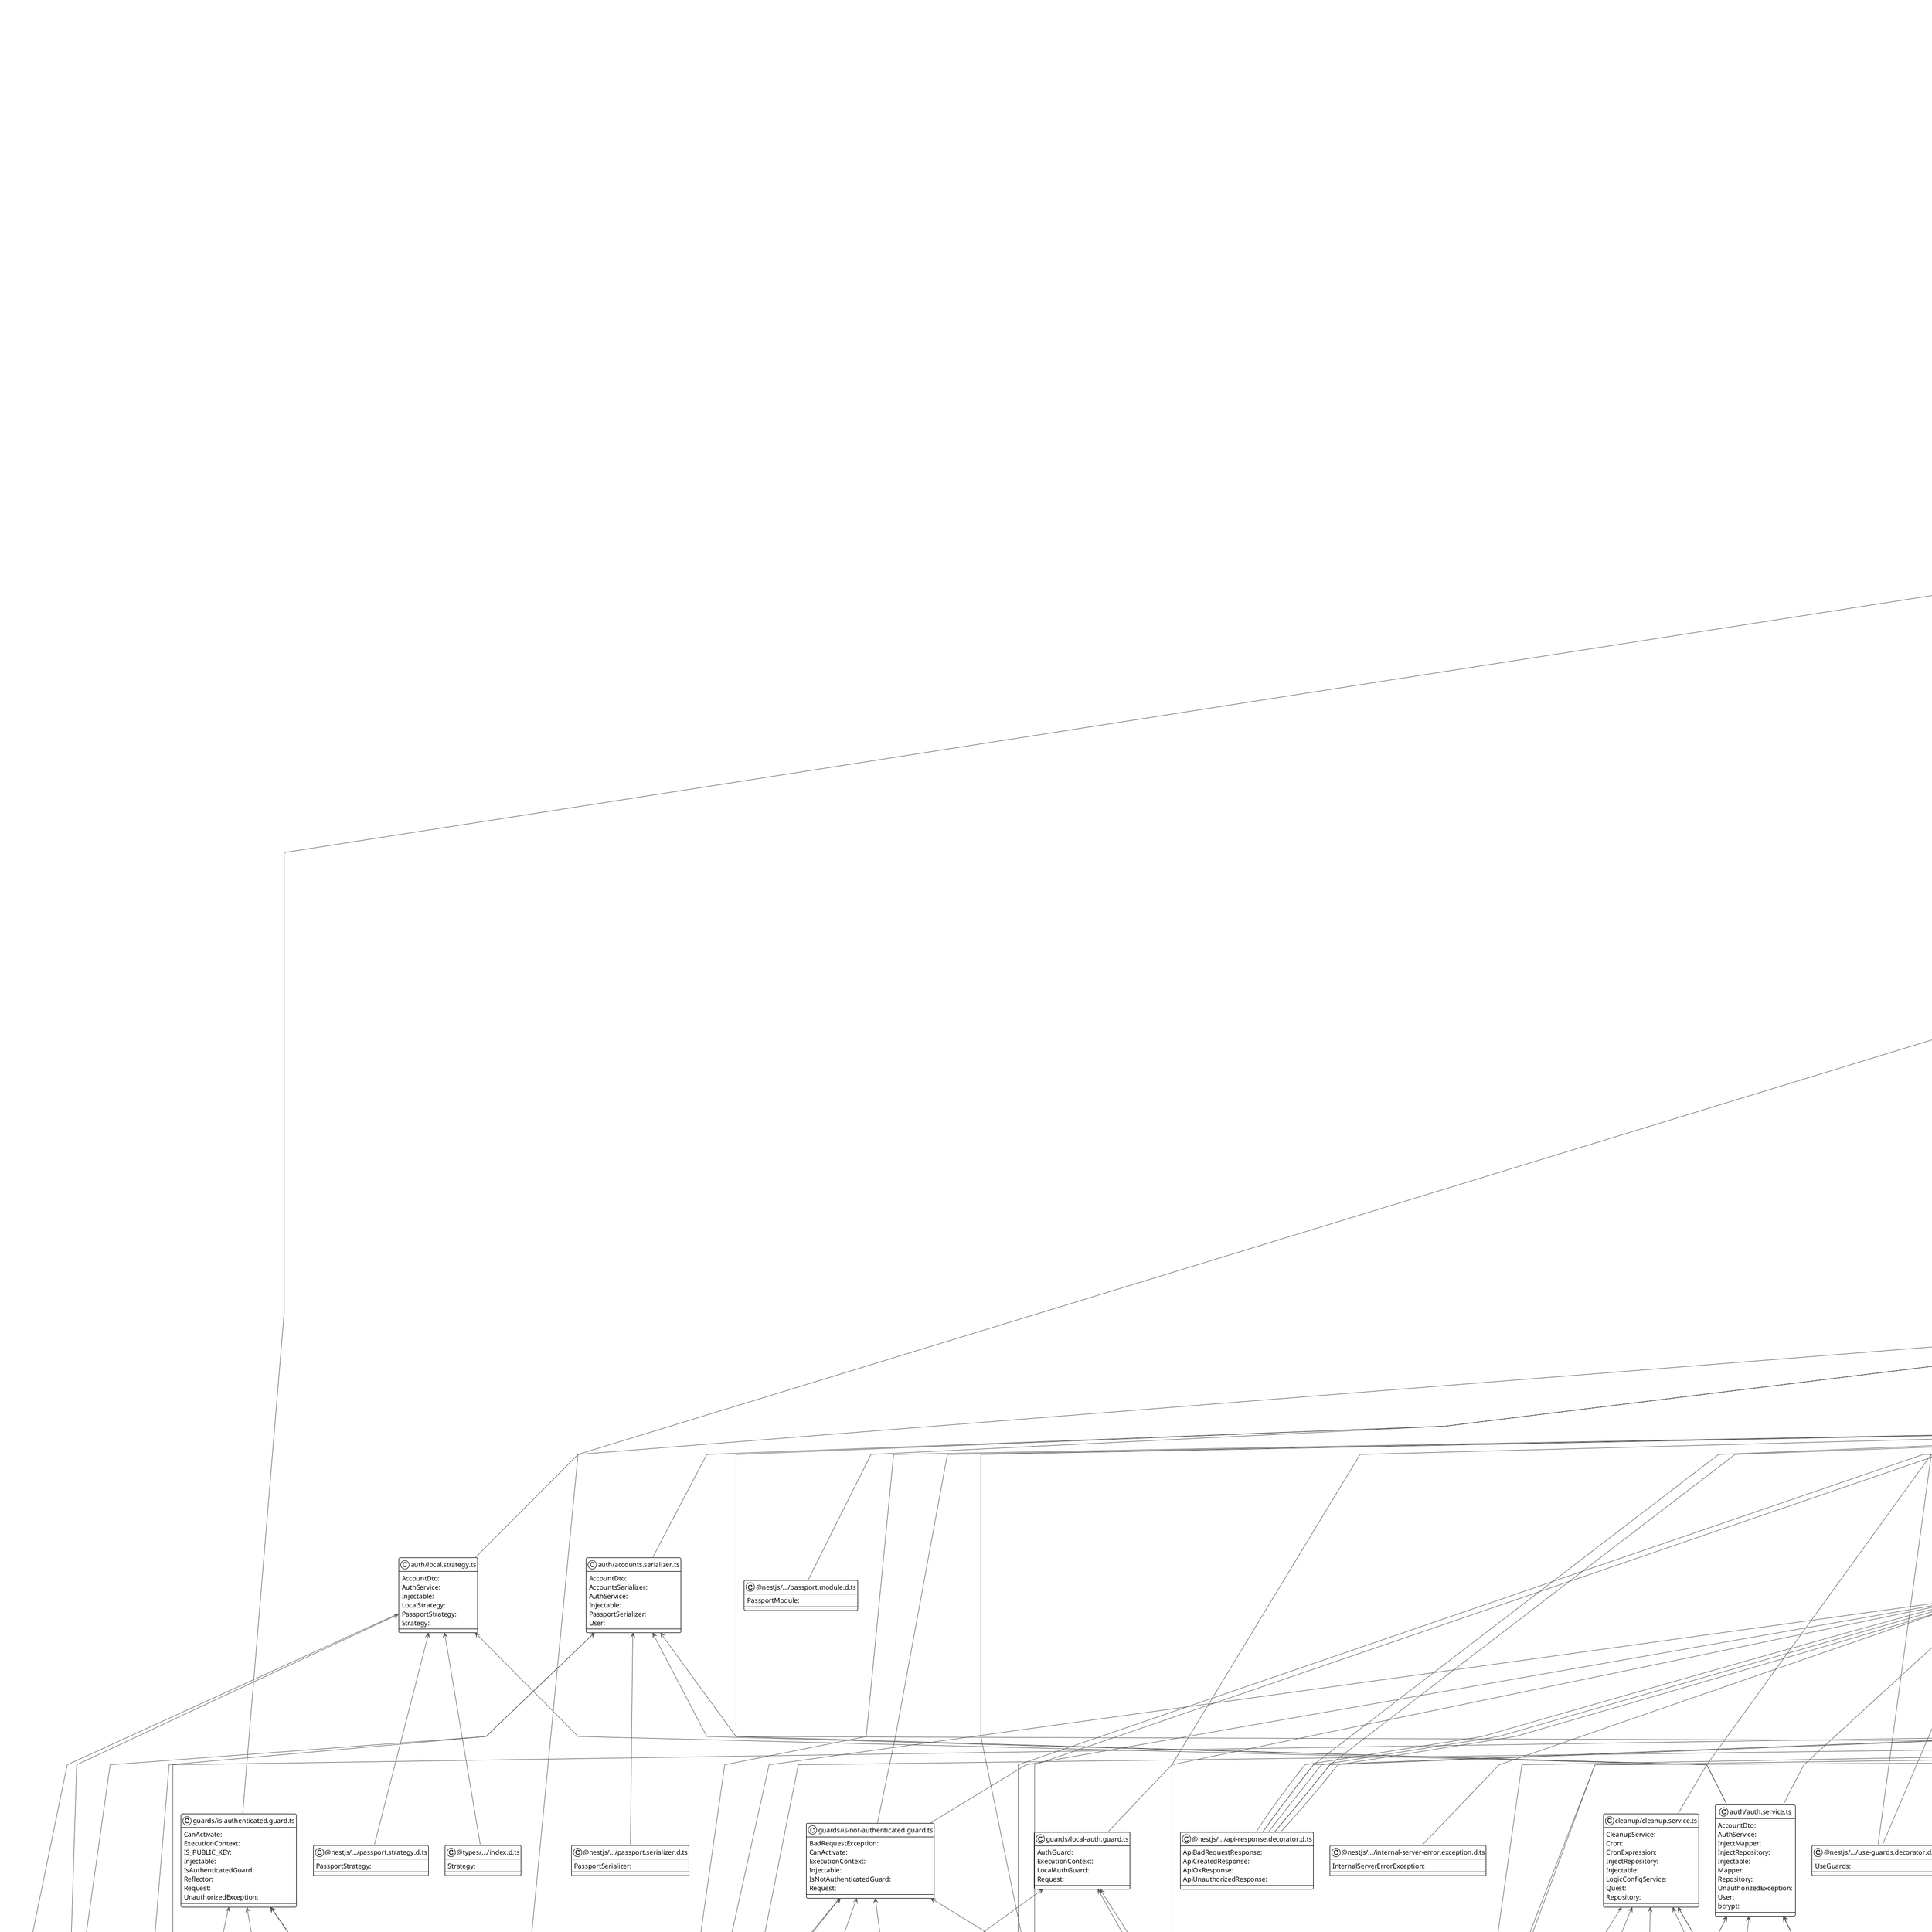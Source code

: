 @startuml

!theme plain
top to bottom direction
skinparam linetype polyline

class node180 as "@automapper/.../automapper-nestjs.module.d.ts" {
   AutomapperModule: 
}
class node143 as "@automapper/.../automapper-profile.d.ts" {
   AutomapperProfile: 
}
class node170 as "@automapper/.../classes.d.ts" {
   classes: 
}
class node177 as "@automapper/.../for-member.d.ts" {
   forMember: 
}
class node147 as "@automapper/.../index.d.ts" {
   createMap: 
}
class node188 as "@automapper/.../index.d.ts" {
   AutoMap: 
}
class node183 as "@automapper/.../inject-mapper.d.ts" {
   InjectMapper: 
}
class node130 as "@automapper/.../map-from.d.ts" {
   mapFrom: 
}
class node14 as "@automapper/.../map-with.d.ts" {
   mapWith: 
}
class node6 as "@automapper/.../type-converters.d.ts" {
   typeConverter: 
}
class node154 as "@automapper/.../types.d.ts" {
   Mapper: 
}
class node82 as "@nestjs/.../api-cookie.decorator.d.ts" {
   ApiCookieAuth: 
}
class node208 as "@nestjs/.../api-hide-property.decorator.d.ts" {
   ApiHideProperty: 
}
class node138 as "@nestjs/.../api-response.decorator.d.ts" {
   ApiBadRequestResponse: 
   ApiCreatedResponse: 
   ApiOkResponse: 
   ApiUnauthorizedResponse: 
}
class node200 as "@nestjs/.../api-use-tags.decorator.d.ts" {
   ApiTags: 
}
class node195 as "@nestjs/.../arguments-host.interface.d.ts" {
   ArgumentsHost: 
}
class node27 as "@nestjs/.../auth.guard.d.ts" {
   AuthGuard: 
}
class node83 as "@nestjs/.../bad-request.exception.d.ts" {
   BadRequestException: 
}
class node169 as "@nestjs/.../base-exception-filter.d.ts" {
   BaseExceptionFilter: 
}
class node29 as "@nestjs/.../can-activate.interface.d.ts" {
   CanActivate: 
}
class node56 as "@nestjs/.../catch.decorator.d.ts" {
   Catch: 
}
class node176 as "@nestjs/.../config.module.d.ts" {
   ConfigModule: 
}
class node124 as "@nestjs/.../config.service.d.ts" {
   ConfigService: 
}
class node116 as "@nestjs/.../constants.d.ts" {
   APP_FILTER: 
   APP_GUARD: 
}
class node106 as "@nestjs/.../cron-expression.enum.d.ts" {
   CronExpression: 
}
class node67 as "@nestjs/.../cron.decorator.d.ts" {
   Cron: 
}
class node9 as "@nestjs/.../document-builder.d.ts" {
   DocumentBuilder: 
}
class node129 as "@nestjs/.../execution-context.interface.d.ts" {
   ExecutionContext: 
}
class node125 as "@nestjs/.../forbidden.exception.d.ts" {
   ForbiddenException: 
}
class node17 as "@nestjs/.../global.decorator.d.ts" {
   Global: 
}
class node41 as "@nestjs/.../index.d.ts" {
   Body: 
   Controller: 
   Param: 
}
class node210 as "@nestjs/.../injectable.decorator.d.ts" {
   Injectable: 
}
class node58 as "@nestjs/.../internal-server-error.exception.d.ts" {
   InternalServerErrorException: 
}
class node142 as "@nestjs/.../logger.service.d.ts" {
   Logger: 
}
class node20 as "@nestjs/.../middleware-consumer.interface.d.ts" {
   MiddlewareConsumer: 
}
class node79 as "@nestjs/.../module.decorator.d.ts" {
   Module: 
}
class node51 as "@nestjs/.../nest-application.interface.d.ts" {
   INestApplication: 
}
class node209 as "@nestjs/.../nest-factory.d.ts" {
   NestFactory: 
}
class node111 as "@nestjs/.../nest-middleware.interface.d.ts" {
   NestMiddleware: 
}
class node146 as "@nestjs/.../nest-module.interface.d.ts" {
   NestModule: 
}
class node155 as "@nestjs/.../not-found.exception.d.ts" {
   NotFoundException: 
}
class node123 as "@nestjs/.../passport.module.d.ts" {
   PassportModule: 
}
class node15 as "@nestjs/.../passport.serializer.d.ts" {
   PassportSerializer: 
}
class node105 as "@nestjs/.../passport.strategy.d.ts" {
   PassportStrategy: 
}
class node102 as "@nestjs/.../reflector.service.d.ts" {
   Reflector: 
}
class node76 as "@nestjs/.../request-mapping.decorator.d.ts" {
   Delete: 
   Get: 
   Patch: 
   Post: 
}
class node156 as "@nestjs/.../route-params.decorator.d.ts" {
   Req: 
   Res: 
}
class node69 as "@nestjs/.../schedule.module.d.ts" {
   ScheduleModule: 
}
class node78 as "@nestjs/.../serve-static.module.d.ts" {
   ServeStaticModule: 
}
class node35 as "@nestjs/.../set-metadata.decorator.d.ts" {
   SetMetadata: 
}
class node42 as "@nestjs/.../swagger-module.d.ts" {
   SwaggerModule: 
}
class node119 as "@nestjs/.../type.interface.d.ts" {
   Type: 
}
class node133 as "@nestjs/.../typeorm.decorators.d.ts" {
   InjectRepository: 
}
class node98 as "@nestjs/.../typeorm.module.d.ts" {
   TypeOrmModule: 
}
class node57 as "@nestjs/.../unauthorized.exception.d.ts" {
   UnauthorizedException: 
}
class node61 as "@nestjs/.../use-guards.decorator.d.ts" {
   UseGuards: 
}
class node43 as "@nestjs/.../validation.pipe.d.ts" {
   ValidationPipe: 
}
class node33 as "@types/.../index.d.ts" {
   Strategy: 
}
class node45 as "@types/.../index.d.ts" {
   NextFunction: 
   Request: 
   Response: 
}
class node46 as "@types/.../index.d.ts"
class node137 as "@types/.../index.d.ts"
class node161 as "@types/.../index.d.ts"
class node167 as "@types/.../index.d.ts" {
   load: 
}
class node148 as "auth/accounts.serializer.ts" {
   AccountDto: 
   AccountsSerializer: 
   AuthService: 
   Injectable: 
   PassportSerializer: 
   User: 
}
class node7 as "auth/auth.controller.ts" {
   ApiCookieAuth: 
   ApiCreatedResponse: 
   ApiOkResponse: 
   ApiTags: 
   ApiUnauthorizedResponse: 
   AuthController: 
   AuthService: 
   Body: 
   Controller: 
   Delete: 
   InternalServerErrorException: 
   IsNotAuthenticatedGuard: 
   LocalAuthGuard: 
   LoginDto: 
   NoGlobalAuth: 
   Post: 
   Req: 
   Request: 
   SessionsService: 
   UseGuards: 
}
class node152 as "auth/auth.mapper.ts" {
   AccountDto: 
   AuthMapper: 
   AutomapperProfile: 
   InjectMapper: 
   Injectable: 
   Mapper: 
   User: 
   createMap: 
}
class node136 as "auth/auth.module.ts" {
   AccountsSerializer: 
   AuthController: 
   AuthMapper: 
   AuthModule: 
   AuthService: 
   LocalStrategy: 
   Module: 
   PassportModule: 
   Session: 
   SessionsService: 
   TypeOrmModule: 
   User: 
}
class node184 as "auth/auth.service.ts" {
   AccountDto: 
   AuthService: 
   InjectMapper: 
   InjectRepository: 
   Injectable: 
   Mapper: 
   Repository: 
   UnauthorizedException: 
   User: 
   bcrypt: 
}
class node178 as "auth/local.strategy.ts" {
   AccountDto: 
   AuthService: 
   Injectable: 
   LocalStrategy: 
   PassportStrategy: 
   Strategy: 
}
class node149 as "auth/sessions.service.ts" {
   InjectRepository: 
   Injectable: 
   JsonContains: 
   Repository: 
   Session: 
   SessionsService: 
}
class node199 as "categories/categories.controller.ts" {
   ApiTags: 
   Body: 
   CategoriesController: 
   CategoriesService: 
   Controller: 
   CreateCategoryDto: 
   Delete: 
   Get: 
   Paginate: 
   PaginateQuery: 
   Param: 
   Patch: 
   Post: 
   ReadCategoryDto: 
   ReadManyCategoriesDto: 
   Req: 
   Request: 
   UpdateCategoryDto: 
}
class node181 as "categories/categories.mapper.ts" {
   AutomapperProfile: 
   CategoriesMapper: 
   Category: 
   CreateCategoryDto: 
   InjectMapper: 
   Injectable: 
   Mapper: 
   ReadCategoryDto: 
   ReadManyCategoriesDto: 
   UpdateCategoryDto: 
   createMap: 
   createPaginatedToReadManyMap: 
}
class node135 as "categories/categories.module.ts" {
   CategoriesController: 
   CategoriesMapper: 
   CategoriesModule: 
   CategoriesService: 
   Category: 
   Module: 
   Quest: 
   QuestsMapper: 
   TypeOrmModule: 
   User: 
   UsersMapper: 
}
class node101 as "categories/categories.service.ts" {
   CategoriesService: 
   Category: 
   CreateCategoryDto: 
   ForbiddenException: 
   InjectMapper: 
   InjectRepository: 
   Injectable: 
   Mapper: 
   ReadCategoryDto: 
   ReadManyCategoriesDto: 
   Repository: 
   ResourceService: 
   UpdateCategoryDto: 
}
class node37 as "cats/cats.controller.ts" {
   ApiCookieAuth: 
   ApiTags: 
   CatsController: 
   CatsService: 
   Controller: 
   Get: 
   HttpConfigService: 
   NoGlobalAuth: 
   NotFoundException: 
   Paginate: 
   PaginateQuery: 
   Param: 
   ReadCatDto: 
   ReadManyCatsDto: 
   Res: 
   Response: 
   existsSync: 
   resolve: 
}
class node179 as "cats/cats.mapper.ts" {
   AutomapperProfile: 
   Cat: 
   CatOwnership: 
   CatsMapper: 
   InjectMapper: 
   Injectable: 
   LogicConfigService: 
   Mapper: 
   ReadCatDto: 
   ReadCatOwnershipDto: 
   ReadManyCatsDto: 
   createMap: 
   createPaginatedToReadManyMap: 
   forMember: 
   mapFrom: 
}
class node44 as "cats/cats.module.ts" {
   Cat: 
   CatsController: 
   CatsMapper: 
   CatsModule: 
   CatsService: 
   Module: 
   TypeOrmModule: 
}
class node190 as "cats/cats.service.ts" {
   Cat: 
   CatsService: 
   InjectMapper: 
   InjectRepository: 
   Injectable: 
   Mapper: 
   NotFoundException: 
   PaginateConfig: 
   PaginateQuery: 
   Paginated: 
   ReadCatDto: 
   ReadManyCatsDto: 
   Repository: 
   paginate: 
}
class node28 as "class-transformer/.../type.decorator.d.ts" {
   Type: 
}
class node212 as "class-validator/.../IsArray.d.ts" {
   IsArray: 
}
class node202 as "class-validator/.../IsDateString.d.ts" {
   IsDateString: 
}
class node113 as "class-validator/.../IsEmail.d.ts" {
   IsEmail: 
}
class node77 as "class-validator/.../IsEnum.d.ts" {
   IsEnum: 
}
class node114 as "class-validator/.../IsInt.d.ts" {
   IsInt: 
}
class node196 as "class-validator/.../IsNotEmpty.d.ts" {
   IsNotEmpty: 
}
class node166 as "class-validator/.../IsOptional.d.ts" {
   IsOptional: 
}
class node39 as "class-validator/.../IsPositive.d.ts" {
   IsPositive: 
}
class node16 as "class-validator/.../IsUUID.d.ts" {
   IsUUID: 
}
class node92 as "class-validator/.../Min.d.ts" {
   Min: 
}
class node13 as "class-validator/.../MinLength.d.ts" {
   MinLength: 
}
class node94 as "class-validator/.../ValidateNested.d.ts" {
   ValidateNested: 
}
class node140 as "class-validator/.../ValidationError.d.ts" {
   ValidationError: 
}
class node182 as "class-validator/.../index.d.ts" {
   validateOrReject: 
}
class node189 as "cleanup/cleanup.module.ts" {
   CleanupModule: 
   CleanupService: 
   Module: 
   Quest: 
   TypeOrmModule: 
}
class node185 as "cleanup/cleanup.service.ts" {
   CleanupService: 
   Cron: 
   CronExpression: 
   InjectRepository: 
   Injectable: 
   LogicConfigService: 
   Quest: 
   Repository: 
}
class node90 as "connect-typeorm/.../ISession.d.ts" {
   ISession: 
}
class node112 as "connect-typeorm/.../TypeormStore.d.ts" {
   TypeormStore: 
}
class node134 as "decorators/no-global-auth.decorator.ts" {
   IS_PUBLIC_KEY: 
   NoGlobalAuth: 
   SetMetadata: 
}
class node74 as "dtos/account.dto.ts" {
   AccountDto: 
   AutoMap: 
}
class node70 as "dtos/create-category.dto.ts" {
   ApiHideProperty: 
   AutoMap: 
   CreateCategoryDto: 
   IsNotEmpty: 
}
class node141 as "dtos/create-quest.dto.ts" {
   AutoMap: 
   CreateQuestDto: 
   CreateStageDto: 
   IsArray: 
   IsDateString: 
   IsEnum: 
   IsInt: 
   IsNotEmpty: 
   IsOptional: 
   IsUUID: 
   Min: 
   Priority: 
   Type: 
   ValidateNested: 
}
class node118 as "dtos/create-skill.dto.ts" {
   ApiHideProperty: 
   AutoMap: 
   CreateSkillDto: 
   IsNotEmpty: 
}
class node52 as "dtos/create-stage.dto.ts" {
   AutoMap: 
   CreateStageDto: 
   CreateTaskDto: 
   IsArray: 
   IsInt: 
   IsNotEmpty: 
   IsOptional: 
   Type: 
   ValidateNested: 
}
class node191 as "dtos/create-task.dto.ts" {
   AutoMap: 
   CreateTaskDto: 
   IsInt: 
   IsNotEmpty: 
   Min: 
}
class node160 as "dtos/create-user.dto.ts" {
   AutoMap: 
   CreateUserDto: 
   IsEmail: 
   IsNotEmpty: 
   MinLength: 
}
class node150 as "dtos/login.dto.ts" {
   IsNotEmpty: 
   LoginDto: 
}
class node25 as "dtos/punishment.dto.ts" {
   PunishmentDto: 
   RunawayCatDto: 
}
class node145 as "dtos/read-cat-ownership.dto.ts" {
   AutoMap: 
   ReadCatOwnershipDto: 
}
class node72 as "dtos/read-cat.dto.ts" {
   AutoMap: 
   Rarity: 
   ReadCatDto: 
}
class node93 as "dtos/read-category.dto.ts" {
   AutoMap: 
   ReadCategoryDto: 
}
class node12 as "dtos/read-many-categories.dto.ts" {
   ReadCategoryDto: 
   ReadManyCategoriesDto: 
   ReadManyDtoBase: 
}
class node34 as "dtos/read-many-cats.dto.ts" {
   ReadCatDto: 
   ReadManyCatsDto: 
   ReadManyDtoBase: 
}
class node174 as "dtos/read-many-quests.dto.ts" {
   ReadManyDtoBase: 
   ReadManyQuestsDto: 
   ReadQuestDto: 
}
class node55 as "dtos/read-many-skills.dto.ts" {
   ReadManyDtoBase: 
   ReadManySkillsDto: 
   ReadSkillDto: 
}
class node201 as "dtos/read-many-stages.dto.ts" {
   ReadManyDtoBase: 
   ReadManyStagesDto: 
   ReadStageDto: 
}
class node10 as "dtos/read-many-tasks.dto.ts" {
   ReadManyDtoBase: 
   ReadManyTasksDto: 
   ReadTaskDto: 
}
class node22 as "dtos/read-many-users.ts" {
   ReadManyDtoBase: 
   ReadManyUsersDto: 
   ReadUserDto: 
}
class node207 as "dtos/read-quest.dto.ts" {
   AutoMap: 
   Priority: 
   ReadCategoryDto: 
   ReadQuestDto: 
   ReadSkillDto: 
   ReadStageDto: 
}
class node47 as "dtos/read-short-skill.dto.ts" {
   AutoMap: 
   ReadShortSkillDto: 
}
class node31 as "dtos/read-skill.dto.ts" {
   AutoMap: 
   ReadShortSkillDto: 
   ReadSkillDto: 
}
class node144 as "dtos/read-stage.dto.ts" {
   AutoMap: 
   ReadStageDto: 
   ReadTaskDto: 
}
class node84 as "dtos/read-task.dto.ts" {
   AutoMap: 
   ReadTaskDto: 
}
class node48 as "dtos/read-user.dto.ts" {
   AutoMap: 
   ReadCatOwnershipDto: 
   ReadUserDto: 
}
class node21 as "dtos/refuse-response.dto.ts" {
   PunishmentDto: 
   RefuseResponseDto: 
   RewardDto: 
}
class node8 as "dtos/reward.dto.ts" {
   RewardDto: 
   SkillRewardDto: 
}
class node193 as "dtos/store-pricing.dto.ts" {
   StorePricingDto: 
}
class node18 as "dtos/sync-user.dto.ts" {
   AutoMap: 
   ReadCategoryDto: 
   ReadSkillDto: 
   ReadUserDto: 
   SyncUserDto: 
}
class node204 as "dtos/update-category.dto.ts" {
   AutoMap: 
   IsNotEmpty: 
   IsOptional: 
   UpdateCategoryDto: 
}
class node153 as "dtos/update-quest.dto.ts" {
   AutoMap: 
   IsArray: 
   IsDateString: 
   IsEnum: 
   IsInt: 
   IsNotEmpty: 
   IsOptional: 
   IsUUID: 
   Min: 
   Priority: 
   Type: 
   UpdateQuestDto: 
   UpdateStageDto: 
   ValidateNested: 
}
class node173 as "dtos/update-skill.dto.ts" {
   AutoMap: 
   IsNotEmpty: 
   IsUUID: 
   UpdateSkillDto: 
}
class node100 as "dtos/update-stage.dto.ts" {
   AutoMap: 
   IsArray: 
   IsInt: 
   IsNotEmpty: 
   IsOptional: 
   Type: 
   UpdateStageDto: 
   UpdateTaskDto: 
   ValidateNested: 
}
class node168 as "dtos/update-task.dto.ts" {
   AutoMap: 
   IsInt: 
   IsNotEmpty: 
   IsOptional: 
   Min: 
   UpdateTaskDto: 
}
class node163 as "dtos/update-user.dto.ts" {
   AutoMap: 
   IsEmail: 
   IsNotEmpty: 
   IsOptional: 
   MinLength: 
   UpdateUserDto: 
}
class node4 as "entities/cat-ownership.entity.ts" {
   AutoMap: 
   Cat: 
   CatOwnership: 
   Column: 
   CreateDateColumn: 
   Entity: 
   IsInt: 
   IsPositive: 
   JoinColumn: 
   ManyToOne: 
   PrimaryColumn: 
   User: 
}
class node122 as "entities/cat.entity.ts" {
   AutoMap: 
   Cat: 
   Column: 
   Entity: 
   PrimaryColumn: 
   Rarity: 
}
class node40 as "entities/category.entity.ts" {
   AutoMap: 
   Category: 
   Column: 
   Entity: 
   JoinColumn: 
   ManyToOne: 
   OneToMany: 
   Quest: 
   Resource: 
   Unique: 
   User: 
}
class node53 as "entities/quest-skill.entity.ts" {
   AutoMap: 
   Column: 
   Entity: 
   JoinColumn: 
   ManyToOne: 
   PrimaryColumn: 
   Quest: 
   QuestSkill: 
   Skill: 
}
class node64 as "entities/quest.entity.ts" {
   AutoMap: 
   Category: 
   Column: 
   DeleteDateColumn: 
   Entity: 
   JoinColumn: 
   Lateness: 
   ManyToOne: 
   OneToMany: 
   Priority: 
   Quest: 
   QuestSkill: 
   Resource: 
   Stage: 
}
class node50 as "entities/session.entity.ts" {
   Column: 
   DeleteDateColumn: 
   Entity: 
   ISession: 
   Index: 
   PrimaryColumn: 
   Session: 
}
class node139 as "entities/skill.entity.ts" {
   AutoMap: 
   Column: 
   Entity: 
   ExperienceLevelable: 
   JoinColumn: 
   ManyToOne: 
   Resource: 
   Skill: 
   Unique: 
   User: 
}
class node197 as "entities/stage.entity.ts" {
   AutoMap: 
   Column: 
   DeleteDateColumn: 
   Entity: 
   JoinColumn: 
   ManyToOne: 
   OneToMany: 
   Quest: 
   Resource: 
   Stage: 
   Task: 
}
class node1 as "entities/task.entity.ts" {
   AutoMap: 
   Column: 
   CreateDateColumn: 
   DeleteDateColumn: 
   Entity: 
   JoinColumn: 
   ManyToOne: 
   Resource: 
   Stage: 
   Task: 
}
class node128 as "entities/user.entity.ts" {
   AutoMap: 
   CatOwnership: 
   Category: 
   Column: 
   CreateDateColumn: 
   Entity: 
   ExperienceLevelable: 
   OneToMany: 
   Resource: 
   Skill: 
   User: 
}
class node91 as "filters/all-exceptions.filter.ts" {
   AllExceptionsFilter: 
   ArgumentsHost: 
   BadRequestException: 
   BaseExceptionFilter: 
   Catch: 
   QueryFailedError: 
}
class fs {
   existsSync: 
   readFileSync: 
   readdirSync: 
   statSync: 
}
class node60 as "guards/is-authenticated.guard.ts" {
   CanActivate: 
   ExecutionContext: 
   IS_PUBLIC_KEY: 
   Injectable: 
   IsAuthenticatedGuard: 
   Reflector: 
   Request: 
   UnauthorizedException: 
}
class node132 as "guards/is-not-authenticated.guard.ts" {
   BadRequestException: 
   CanActivate: 
   ExecutionContext: 
   Injectable: 
   IsNotAuthenticatedGuard: 
   Request: 
}
class node49 as "guards/local-auth.guard.ts" {
   AuthGuard: 
   ExecutionContext: 
   LocalAuthGuard: 
   Request: 
}
class node38 as "helpers/database.ts" {
   DataSourceOptions: 
   DatabaseSettings: 
   dataSourceOptions: 
}
class node104 as "helpers/formulas.ts" {
   ExpFormula: 
   boundedProgression: 
   exponentialProgression: 
   getLevelCap: 
   roundForIncrement: 
}
class node62 as "helpers/mapping.ts" {
   Mapper: 
   Paginated: 
   ReadManyDtoBase: 
   ReadManyMeta: 
   Type: 
   createMap: 
   createPaginatedToReadManyMap: 
   forMember: 
   mapFrom: 
   mapWith: 
}
class node54 as "helpers/punishment.ts" {
   CatOwnership: 
   LogicConfigService: 
   Rarity: 
   RunawayCatDto: 
   User: 
   randomFromArray: 
   subtractTrust: 
   subtractTrustToday: 
}
class node165 as "helpers/random.ts" {
   WeightedOption: 
   randomFromArray: 
   weightedRandom: 
}
class node171 as "helpers/rewards.ts" {
   CatOwnership: 
   ExpFormula: 
   ExperienceLevelable: 
   LogicConfigService: 
   Quest: 
   Task: 
   addExperienceProper: 
   getCompletedMinutes: 
   getExpBoost: 
   getLevelCap: 
   roundForIncrement: 
   taskFeedReward: 
}
class node203 as "helpers/validation.ts" {
   ValidationError: 
   buildErrorsString: 
}
class node126 as "helpers/yaml.ts" {
   load: 
   loadObject: 
   readFileSync: 
}
class node73 as "middleware/request-logger.middleware.ts" {
   Injectable: 
   Logger: 
   NestMiddleware: 
   NextFunction: 
   Request: 
   RequestLoggerMiddleware: 
   Response: 
}
class node36 as "nestjs-paginate/.../decorator.d.ts" {
   Paginate: 
   PaginateQuery: 
}
class node66 as "nestjs-paginate/.../filter.d.ts" {
   FilterOperator: 
}
class node159 as "nestjs-paginate/.../paginate.d.ts" {
   PaginateConfig: 
   Paginated: 
   paginate: 
}
class path {
   resolve: 
}
class node198 as "processed-config/auth-config.service.ts" {
   AuthConfigService: 
   ConfigService: 
   Injectable: 
}
class node110 as "processed-config/core-config.service.ts" {
   ConfigService: 
   CoreConfigService: 
   Injectable: 
}
class node117 as "processed-config/database-config.service.ts" {
   ConfigService: 
   DataSourceOptions: 
   DatabaseConfigService: 
   DatabaseSettings: 
   Injectable: 
   dataSourceOptions: 
}
class node157 as "processed-config/http-config.service.ts" {
   ConfigService: 
   HttpConfigService: 
   Injectable: 
}
class node80 as "processed-config/logic-config.service.ts" {
   BoostFormula: 
   BoostFormulaSettings: 
   CaseSettings: 
   ConfigService: 
   ExpFormula: 
   ExpFormulaSettings: 
   Injectable: 
   Lateness: 
   LogicConfigService: 
   PriceFormula: 
   PriceFormulaSettings: 
   Priority: 
   Rarity: 
   boundedProgression: 
   exponentialProgression: 
   weightedRandom: 
}
class node115 as "processed-config/openapi-config.service.ts" {
   ConfigService: 
   DocumentBuilder: 
   Injectable: 
   OpenApiConfigService: 
}
class node127 as "processed-config/processed-config.module.ts" {
   AuthConfigService: 
   ConfigModule: 
   CoreConfigService: 
   DatabaseConfigService: 
   Global: 
   HttpConfigService: 
   LogicConfigService: 
   Module: 
   OpenApiConfigService: 
   ProcessedConfigModule: 
   commonSource: 
   environmentSource: 
}
class node107 as "processed-config/sources.ts" {
   commonSource: 
   environmentSource: 
   load: 
   readFileSync: 
   resolve: 
}
class node30 as "quests/quests.controller.ts" {
   ApiCookieAuth: 
   ApiTags: 
   Body: 
   Controller: 
   CreateQuestDto: 
   Delete: 
   Get: 
   Paginate: 
   PaginateQuery: 
   Param: 
   Post: 
   QuestsController: 
   QuestsService: 
   ReadManyQuestsDto: 
   ReadQuestDto: 
   Req: 
   Request: 
}
class node65 as "quests/quests.mapper.ts" {
   AutomapperProfile: 
   CreateQuestDto: 
   InjectMapper: 
   Injectable: 
   LogicConfigService: 
   Mapper: 
   Quest: 
   QuestSkill: 
   QuestsMapper: 
   ReadCategoryDto: 
   ReadManyQuestsDto: 
   ReadQuestDto: 
   ReadSkillDto: 
   ReadStageDto: 
   ReadTaskDto: 
   Stage: 
   Task: 
   createMap: 
   createPaginatedToReadManyMap: 
   forMember: 
   getLevelCap: 
   mapFrom: 
   typeConverter: 
}
class node205 as "quests/quests.module.ts" {
   Cat: 
   CatOwnership: 
   CategoriesMapper: 
   CategoriesService: 
   Category: 
   LogicConfigService: 
   Module: 
   Quest: 
   QuestSkill: 
   QuestsController: 
   QuestsMapper: 
   QuestsModule: 
   QuestsService: 
   Skill: 
   SkillsMapper: 
   SkillsService: 
   Stage: 
   StagesMapper: 
   StagesModule: 
   Task: 
   TasksMapper: 
   TasksService: 
   TypeOrmModule: 
   User: 
}
class node0 as "quests/quests.service.ts" {
   BadRequestException: 
   CategoriesService: 
   Category: 
   CreateQuestDto: 
   FilterOperator: 
   FindOneOptions: 
   InjectMapper: 
   InjectRepository: 
   Injectable: 
   Mapper: 
   NotFoundException: 
   PaginateQuery: 
   Paginated: 
   Quest: 
   QuestSkill: 
   QuestsService: 
   ReadManyQuestsDto: 
   ReadQuestDto: 
   ReadStageDto: 
   Repository: 
   ResourceService: 
   Skill: 
   SkillsService: 
   Stage: 
   Task: 
   UpdateQuestDto: 
   paginate: 
}
class node59 as "resource-base/read-many-meta.dto.ts" {
   ReadManyMeta: 
}
class node86 as "resource-base/read-many.dto-base.ts" {
   ReadManyDtoBase: 
   ReadManyMeta: 
}
class node85 as "resource-base/resource.entity-base.ts" {
   AutoMap: 
   PrimaryGeneratedColumn: 
   Resource: 
}
class node87 as "resource-base/resource.service-base.ts" {
   BadRequestException: 
   FindManyOptions: 
   FindOptionsWhere: 
   ForbiddenException: 
   Mapper: 
   NotFoundException: 
   PaginateConfig: 
   PaginateQuery: 
   Paginated: 
   ReadManyDtoBase: 
   Repository: 
   Resource: 
   ResourceService: 
   Type: 
   buildErrorsString: 
   paginate: 
   validateOrReject: 
}
class node194 as "scripts/seed.ts" {
   Cat: 
   DataSource: 
   DatabaseSettings: 
   dataSourceOptions: 
   load: 
   loadObject: 
   readFileSync: 
   readdirSync: 
   resolve: 
   statSync: 
}
class node11 as "skills/skills.controller.ts" {
   ApiCookieAuth: 
   ApiTags: 
   Body: 
   Controller: 
   CreateSkillDto: 
   Delete: 
   Get: 
   Paginate: 
   PaginateQuery: 
   Param: 
   Patch: 
   Post: 
   ReadManySkillsDto: 
   ReadSkillDto: 
   Req: 
   Request: 
   SkillsController: 
   SkillsService: 
   UpdateSkillDto: 
}
class node151 as "skills/skills.mapper.ts" {
   AutomapperProfile: 
   CreateSkillDto: 
   InjectMapper: 
   Injectable: 
   LogicConfigService: 
   Mapper: 
   ReadManySkillsDto: 
   ReadShortSkillDto: 
   ReadSkillDto: 
   Skill: 
   SkillsMapper: 
   UpdateSkillDto: 
   createMap: 
   createPaginatedToReadManyMap: 
   forMember: 
   getLevelCap: 
   mapFrom: 
}
class node81 as "skills/skills.module.ts" {
   Module: 
   Skill: 
   SkillsController: 
   SkillsMapper: 
   SkillsModule: 
   SkillsService: 
   TypeOrmModule: 
}
class node162 as "skills/skills.service.ts" {
   CreateSkillDto: 
   InjectMapper: 
   InjectRepository: 
   Injectable: 
   Mapper: 
   ReadManySkillsDto: 
   ReadSkillDto: 
   Repository: 
   ResourceService: 
   Skill: 
   SkillsService: 
   UpdateSkillDto: 
}
class node23 as "src/app.module.ts" {
   APP_FILTER: 
   APP_GUARD: 
   AllExceptionsFilter: 
   AppModule: 
   AuthConfigService: 
   AuthModule: 
   AutomapperModule: 
   CategoriesModule: 
   CatsModule: 
   CleanupModule: 
   CoreConfigService: 
   DatabaseConfigService: 
   HttpConfigService: 
   IsAuthenticatedGuard: 
   MiddlewareConsumer: 
   Module: 
   NestModule: 
   OpenApiConfigService: 
   ProcessedConfigModule: 
   QuestsModule: 
   RequestLoggerMiddleware: 
   ScheduleModule: 
   ServeStaticModule: 
   SkillsModule: 
   StagesModule: 
   StoreModule: 
   TasksModule: 
   TypeOrmModule: 
   UsersModule: 
   classes: 
}
class node71 as "src/main.ts" {
   AppModule: 
   AuthConfigService: 
   CoreConfigService: 
   DataSource: 
   DatabaseConfigService: 
   HttpConfigService: 
   INestApplication: 
   NestFactory: 
   OpenApiConfigService: 
   Session: 
   SwaggerModule: 
   TypeormStore: 
   ValidationPipe: 
   passport: 
   session: 
}
class node3 as "stages/stages.mapper.ts" {
   AutomapperProfile: 
   CreateStageDto: 
   InjectMapper: 
   Injectable: 
   Mapper: 
   ReadManyStagesDto: 
   ReadStageDto: 
   Stage: 
   StagesMapper: 
   UpdateStageDto: 
   createMap: 
   createPaginatedToReadManyMap: 
   forMember: 
   mapFrom: 
}
class node24 as "stages/stages.module.ts" {
   Cat: 
   CatOwnership: 
   Module: 
   Quest: 
   QuestSkill: 
   Skill: 
   Stage: 
   StagesMapper: 
   StagesModule: 
   Task: 
   TasksMapper: 
   TasksModule: 
   TasksService: 
   TypeOrmModule: 
   User: 
}
class node211 as "store/store.controller.ts" {
   ApiBadRequestResponse: 
   ApiCookieAuth: 
   ApiTags: 
   ApiUnauthorizedResponse: 
   Controller: 
   Get: 
   Param: 
   Post: 
   ReadCatOwnershipDto: 
   Req: 
   Request: 
   StoreController: 
   StorePricingDto: 
   StoreService: 
}
class node120 as "store/store.module.ts" {
   Cat: 
   CatOwnership: 
   CatsMapper: 
   Module: 
   StoreController: 
   StoreModule: 
   StoreService: 
   TypeOrmModule: 
   User: 
}
class node88 as "store/store.service.ts" {
   BadRequestException: 
   Cat: 
   CatOwnership: 
   InjectMapper: 
   InjectRepository: 
   Injectable: 
   LogicConfigService: 
   Mapper: 
   Rarity: 
   ReadCatOwnershipDto: 
   Repository: 
   StorePricingDto: 
   StoreService: 
   User: 
   randomFromArray: 
}
class node99 as "tasks/tasks.controller.ts" {
   ApiCookieAuth: 
   ApiTags: 
   Controller: 
   Param: 
   Post: 
   RefuseResponseDto: 
   Req: 
   Request: 
   RewardDto: 
   TasksController: 
   TasksService: 
}
class node26 as "tasks/tasks.mapper.ts" {
   AutomapperProfile: 
   CreateTaskDto: 
   InjectMapper: 
   Injectable: 
   Mapper: 
   ReadManyTasksDto: 
   ReadTaskDto: 
   Task: 
   TasksMapper: 
   UpdateTaskDto: 
   createMap: 
   createPaginatedToReadManyMap: 
}
class node187 as "tasks/tasks.module.ts" {
   Cat: 
   CatOwnership: 
   Module: 
   Quest: 
   QuestSkill: 
   QuestsMapper: 
   Skill: 
   Stage: 
   Task: 
   TasksController: 
   TasksMapper: 
   TasksModule: 
   TasksService: 
   TypeOrmModule: 
   User: 
}
class node121 as "tasks/tasks.service.ts" {
   CatOwnership: 
   CreateTaskDto: 
   ForbiddenException: 
   InjectMapper: 
   InjectRepository: 
   Injectable: 
   LogicConfigService: 
   Mapper: 
   NotFoundException: 
   Quest: 
   QuestSkill: 
   ReadManyTasksDto: 
   ReadTaskDto: 
   RefuseResponseDto: 
   Repository: 
   ResourceService: 
   RewardDto: 
   Skill: 
   SkillRewardDto: 
   Stage: 
   Task: 
   TasksService: 
   UpdateTaskDto: 
   User: 
   addExperienceProper: 
   getCompletedMinutes: 
   getExpBoost: 
   subtractTrustToday: 
   taskFeedReward: 
}
class node2 as "typeorm/.../CreateDateColumn.d.ts" {
   CreateDateColumn: 
}
class node89 as "typeorm/.../DataSource.d.ts" {
   DataSource: 
}
class node5 as "typeorm/.../DataSourceOptions.d.ts" {
   DataSourceOptions: 
}
class node192 as "typeorm/.../DeleteDateColumn.d.ts" {
   DeleteDateColumn: 
}
class node63 as "typeorm/.../FindManyOptions.d.ts" {
   FindManyOptions: 
}
class node96 as "typeorm/.../FindOneOptions.d.ts" {
   FindOneOptions: 
}
class node19 as "typeorm/.../FindOptionsWhere.d.ts" {
   FindOptionsWhere: 
}
class node68 as "typeorm/.../JsonContains.d.ts" {
   JsonContains: 
}
class node186 as "typeorm/.../OneToMany.d.ts" {
   OneToMany: 
}
class node175 as "typeorm/.../QueryFailedError.d.ts" {
   QueryFailedError: 
}
class node32 as "typeorm/.../Repository.d.ts" {
   Repository: 
}
class node103 as "typeorm/index.d.ts" {
   Column: 
   Entity: 
   Index: 
   JoinColumn: 
   ManyToOne: 
   PrimaryColumn: 
   PrimaryGeneratedColumn: 
   Unique: 
}
class node131 as "types/database.ts" {
   DatabaseSettings: 
}
class node97 as "types/enums.ts" {
   Lateness: 
   Priority: 
   Rarity: 
}
class node95 as "types/formulas.ts" {
   BoostFormula: 
   BoostFormulaSettings: 
   ExpFormula: 
   ExpFormulaSettings: 
   PriceFormula: 
   PriceFormulaSettings: 
}
class node164 as "types/random.ts" {
   CaseSettings: 
   WeightedOption: 
}
class node206 as "users/users.controller.ts" {
   ApiCookieAuth: 
   ApiCreatedResponse: 
   ApiTags: 
   ApiUnauthorizedResponse: 
   Body: 
   Controller: 
   CreateUserDto: 
   Delete: 
   Get: 
   IsNotAuthenticatedGuard: 
   NoGlobalAuth: 
   Patch: 
   Post: 
   PunishmentDto: 
   ReadUserDto: 
   Req: 
   Request: 
   SessionsService: 
   SyncUserDto: 
   UpdateUserDto: 
   UseGuards: 
   UsersController: 
   UsersService: 
}
class node158 as "users/users.mapper.ts" {
   AuthConfigService: 
   AutomapperProfile: 
   CreateUserDto: 
   InjectMapper: 
   Injectable: 
   LogicConfigService: 
   Mapper: 
   Paginated: 
   ReadManyUsersDto: 
   ReadUserDto: 
   SyncUserDto: 
   UpdateUserDto: 
   User: 
   UsersMapper: 
   bcrypt: 
   createMap: 
   forMember: 
   getLevelCap: 
   mapFrom: 
}
class node75 as "users/users.module.ts" {
   AuthModule: 
   Cat: 
   CatOwnership: 
   CategoriesMapper: 
   Category: 
   CatsMapper: 
   Module: 
   Quest: 
   QuestSkill: 
   QuestsMapper: 
   Skill: 
   SkillsMapper: 
   Stage: 
   StagesMapper: 
   Task: 
   TypeOrmModule: 
   User: 
   UsersController: 
   UsersMapper: 
   UsersModule: 
   UsersService: 
}
class node172 as "users/users.service.ts" {
   CatOwnership: 
   Category: 
   CreateUserDto: 
   InjectMapper: 
   InjectRepository: 
   Injectable: 
   LogicConfigService: 
   Mapper: 
   NotFoundException: 
   PunishmentDto: 
   Quest: 
   QuestSkill: 
   ReadManyUsersDto: 
   ReadUserDto: 
   Repository: 
   ResourceService: 
   RunawayCatDto: 
   SyncUserDto: 
   UpdateUserDto: 
   User: 
   UsersService: 
   loadObject: 
   resolve: 
   subtractTrust: 
}

node148  <-[#595959,plain]-  node210 
node148  <-[#595959,plain]-  node15  
node148  <-[#595959,plain]-  node184 
node148  <-[#595959,plain]-  node74  
node148  <-[#595959,plain]-  node128 
node7    <-[#595959,plain]-  node82  
node7    <-[#595959,plain]-  node138 
node7    <-[#595959,plain]-  node138 
node7    <-[#595959,plain]-  node138 
node7    <-[#595959,plain]-  node200 
node7    <-[#595959,plain]-  node41  
node7    <-[#595959,plain]-  node41  
node7    <-[#595959,plain]-  node58  
node7    <-[#595959,plain]-  node76  
node7    <-[#595959,plain]-  node76  
node7    <-[#595959,plain]-  node156 
node7    <-[#595959,plain]-  node61  
node7    <-[#595959,plain]-  node45  
node7    <-[#595959,plain]-  node184 
node7    <-[#595959,plain]-  node149 
node7    <-[#595959,plain]-  node134 
node7    <-[#595959,plain]-  node150 
node7    <-[#595959,plain]-  node132 
node7    <-[#595959,plain]-  node49  
node152  <-[#595959,plain]-  node143 
node152  <-[#595959,plain]-  node147 
node152  <-[#595959,plain]-  node183 
node152  <-[#595959,plain]-  node154 
node152  <-[#595959,plain]-  node210 
node152  <-[#595959,plain]-  node74  
node152  <-[#595959,plain]-  node128 
node136  <-[#595959,plain]-  node79  
node136  <-[#595959,plain]-  node123 
node136  <-[#595959,plain]-  node98  
node136  <-[#595959,plain]-  node148 
node136  <-[#595959,plain]-  node7   
node136  <-[#595959,plain]-  node152 
node136  <-[#595959,plain]-  node184 
node136  <-[#595959,plain]-  node178 
node136  <-[#595959,plain]-  node149 
node136  <-[#595959,plain]-  node50  
node136  <-[#595959,plain]-  node128 
node184  <-[#595959,plain]-  node183 
node184  <-[#595959,plain]-  node154 
node184  <-[#595959,plain]-  node210 
node184  <-[#595959,plain]-  node133 
node184  <-[#595959,plain]-  node57  
node184  <-[#595959,plain]-  node137 
node184  <-[#595959,plain]-  node74  
node184  <-[#595959,plain]-  node128 
node184  <-[#595959,plain]-  node32  
node178  <-[#595959,plain]-  node210 
node178  <-[#595959,plain]-  node105 
node178  <-[#595959,plain]-  node33  
node178  <-[#595959,plain]-  node184 
node178  <-[#595959,plain]-  node74  
node149  <-[#595959,plain]-  node210 
node149  <-[#595959,plain]-  node133 
node149  <-[#595959,plain]-  node50  
node149  <-[#595959,plain]-  node68  
node149  <-[#595959,plain]-  node32  
node199  <-[#595959,plain]-  node200 
node199  <-[#595959,plain]-  node41  
node199  <-[#595959,plain]-  node41  
node199  <-[#595959,plain]-  node41  
node199  <-[#595959,plain]-  node76  
node199  <-[#595959,plain]-  node76  
node199  <-[#595959,plain]-  node76  
node199  <-[#595959,plain]-  node76  
node199  <-[#595959,plain]-  node156 
node199  <-[#595959,plain]-  node45  
node199  <-[#595959,plain]-  node101 
node199  <-[#595959,plain]-  node70  
node199  <-[#595959,plain]-  node93  
node199  <-[#595959,plain]-  node12  
node199  <-[#595959,plain]-  node204 
node199  <-[#595959,plain]-  node36  
node199  <-[#595959,plain]-  node36  
node181  <-[#595959,plain]-  node143 
node181  <-[#595959,plain]-  node147 
node181  <-[#595959,plain]-  node183 
node181  <-[#595959,plain]-  node154 
node181  <-[#595959,plain]-  node210 
node181  <-[#595959,plain]-  node70  
node181  <-[#595959,plain]-  node93  
node181  <-[#595959,plain]-  node12  
node181  <-[#595959,plain]-  node204 
node181  <-[#595959,plain]-  node40  
node181  <-[#595959,plain]-  node62  
node135  <-[#595959,plain]-  node79  
node135  <-[#595959,plain]-  node98  
node135  <-[#595959,plain]-  node199 
node135  <-[#595959,plain]-  node181 
node135  <-[#595959,plain]-  node101 
node135  <-[#595959,plain]-  node40  
node135  <-[#595959,plain]-  node64  
node135  <-[#595959,plain]-  node128 
node135  <-[#595959,plain]-  node65  
node135  <-[#595959,plain]-  node158 
node101  <-[#595959,plain]-  node183 
node101  <-[#595959,plain]-  node154 
node101  <-[#595959,plain]-  node125 
node101  <-[#595959,plain]-  node210 
node101  <-[#595959,plain]-  node133 
node101  <-[#595959,plain]-  node70  
node101  <-[#595959,plain]-  node93  
node101  <-[#595959,plain]-  node12  
node101  <-[#595959,plain]-  node204 
node101  <-[#595959,plain]-  node40  
node101  <-[#595959,plain]-  node87  
node101  <-[#595959,plain]-  node32  
node37   <-[#595959,plain]-  node82  
node37   <-[#595959,plain]-  node200 
node37   <-[#595959,plain]-  node41  
node37   <-[#595959,plain]-  node41  
node37   <-[#595959,plain]-  node155 
node37   <-[#595959,plain]-  node76  
node37   <-[#595959,plain]-  node156 
node37   <-[#595959,plain]-  node45  
node37   <-[#595959,plain]-  node190 
node37   <-[#595959,plain]-  node134 
node37   <-[#595959,plain]-  node72  
node37   <-[#595959,plain]-  node34  
node37   <-[#595959,plain]-  fs      
node37   <-[#595959,plain]-  node36  
node37   <-[#595959,plain]-  node36  
node37   <-[#595959,plain]-  path    
node37   <-[#595959,plain]-  node157 
node179  <-[#595959,plain]-  node143 
node179  <-[#595959,plain]-  node177 
node179  <-[#595959,plain]-  node147 
node179  <-[#595959,plain]-  node183 
node179  <-[#595959,plain]-  node130 
node179  <-[#595959,plain]-  node154 
node179  <-[#595959,plain]-  node210 
node179  <-[#595959,plain]-  node145 
node179  <-[#595959,plain]-  node72  
node179  <-[#595959,plain]-  node34  
node179  <-[#595959,plain]-  node4   
node179  <-[#595959,plain]-  node122 
node179  <-[#595959,plain]-  node62  
node179  <-[#595959,plain]-  node80  
node44   <-[#595959,plain]-  node79  
node44   <-[#595959,plain]-  node98  
node44   <-[#595959,plain]-  node37  
node44   <-[#595959,plain]-  node179 
node44   <-[#595959,plain]-  node190 
node44   <-[#595959,plain]-  node122 
node190  <-[#595959,plain]-  node183 
node190  <-[#595959,plain]-  node154 
node190  <-[#595959,plain]-  node210 
node190  <-[#595959,plain]-  node155 
node190  <-[#595959,plain]-  node133 
node190  <-[#595959,plain]-  node72  
node190  <-[#595959,plain]-  node34  
node190  <-[#595959,plain]-  node122 
node190  <-[#595959,plain]-  node36  
node190  <-[#595959,plain]-  node159 
node190  <-[#595959,plain]-  node159 
node190  <-[#595959,plain]-  node159 
node190  <-[#595959,plain]-  node32  
node189  <-[#595959,plain]-  node79  
node189  <-[#595959,plain]-  node98  
node189  <-[#595959,plain]-  node185 
node189  <-[#595959,plain]-  node64  
node185  <-[#595959,plain]-  node106 
node185  <-[#595959,plain]-  node67  
node185  <-[#595959,plain]-  node210 
node185  <-[#595959,plain]-  node133 
node185  <-[#595959,plain]-  node64  
node185  <-[#595959,plain]-  node80  
node185  <-[#595959,plain]-  node32  
node134  <-[#595959,plain]-  node35  
node74   <-[#595959,plain]-  node188 
node70   <-[#595959,plain]-  node188 
node70   <-[#595959,plain]-  node208 
node70   <-[#595959,plain]-  node196 
node141  <-[#595959,plain]-  node188 
node141  <-[#595959,plain]-  node28  
node141  <-[#595959,plain]-  node212 
node141  <-[#595959,plain]-  node202 
node141  <-[#595959,plain]-  node77  
node141  <-[#595959,plain]-  node114 
node141  <-[#595959,plain]-  node196 
node141  <-[#595959,plain]-  node166 
node141  <-[#595959,plain]-  node16  
node141  <-[#595959,plain]-  node92  
node141  <-[#595959,plain]-  node94  
node141  <-[#595959,plain]-  node52  
node141  <-[#595959,plain]-  node97  
node118  <-[#595959,plain]-  node188 
node118  <-[#595959,plain]-  node208 
node118  <-[#595959,plain]-  node196 
node52   <-[#595959,plain]-  node188 
node52   <-[#595959,plain]-  node28  
node52   <-[#595959,plain]-  node212 
node52   <-[#595959,plain]-  node114 
node52   <-[#595959,plain]-  node196 
node52   <-[#595959,plain]-  node166 
node52   <-[#595959,plain]-  node94  
node52   <-[#595959,plain]-  node191 
node191  <-[#595959,plain]-  node188 
node191  <-[#595959,plain]-  node114 
node191  <-[#595959,plain]-  node196 
node191  <-[#595959,plain]-  node92  
node160  <-[#595959,plain]-  node188 
node160  <-[#595959,plain]-  node113 
node160  <-[#595959,plain]-  node196 
node160  <-[#595959,plain]-  node13  
node150  <-[#595959,plain]-  node196 
node145  <-[#595959,plain]-  node188 
node72   <-[#595959,plain]-  node188 
node72   <-[#595959,plain]-  node97  
node93   <-[#595959,plain]-  node188 
node12   <-[#595959,plain]-  node93  
node12   <-[#595959,plain]-  node86  
node34   <-[#595959,plain]-  node72  
node34   <-[#595959,plain]-  node86  
node174  <-[#595959,plain]-  node207 
node174  <-[#595959,plain]-  node86  
node55   <-[#595959,plain]-  node31  
node55   <-[#595959,plain]-  node86  
node201  <-[#595959,plain]-  node144 
node201  <-[#595959,plain]-  node86  
node10   <-[#595959,plain]-  node84  
node10   <-[#595959,plain]-  node86  
node22   <-[#595959,plain]-  node48  
node22   <-[#595959,plain]-  node86  
node207  <-[#595959,plain]-  node188 
node207  <-[#595959,plain]-  node93  
node207  <-[#595959,plain]-  node31  
node207  <-[#595959,plain]-  node144 
node207  <-[#595959,plain]-  node97  
node47   <-[#595959,plain]-  node188 
node31   <-[#595959,plain]-  node188 
node31   <-[#595959,plain]-  node47  
node144  <-[#595959,plain]-  node188 
node144  <-[#595959,plain]-  node84  
node84   <-[#595959,plain]-  node188 
node48   <-[#595959,plain]-  node188 
node48   <-[#595959,plain]-  node145 
node21   <-[#595959,plain]-  node25  
node21   <-[#595959,plain]-  node8   
node18   <-[#595959,plain]-  node188 
node18   <-[#595959,plain]-  node93  
node18   <-[#595959,plain]-  node31  
node18   <-[#595959,plain]-  node48  
node204  <-[#595959,plain]-  node188 
node204  <-[#595959,plain]-  node196 
node204  <-[#595959,plain]-  node166 
node153  <-[#595959,plain]-  node188 
node153  <-[#595959,plain]-  node28  
node153  <-[#595959,plain]-  node212 
node153  <-[#595959,plain]-  node202 
node153  <-[#595959,plain]-  node77  
node153  <-[#595959,plain]-  node114 
node153  <-[#595959,plain]-  node196 
node153  <-[#595959,plain]-  node166 
node153  <-[#595959,plain]-  node16  
node153  <-[#595959,plain]-  node92  
node153  <-[#595959,plain]-  node94  
node153  <-[#595959,plain]-  node100 
node153  <-[#595959,plain]-  node97  
node173  <-[#595959,plain]-  node188 
node173  <-[#595959,plain]-  node196 
node173  <-[#595959,plain]-  node16  
node100  <-[#595959,plain]-  node188 
node100  <-[#595959,plain]-  node28  
node100  <-[#595959,plain]-  node212 
node100  <-[#595959,plain]-  node114 
node100  <-[#595959,plain]-  node196 
node100  <-[#595959,plain]-  node166 
node100  <-[#595959,plain]-  node94  
node100  <-[#595959,plain]-  node168 
node168  <-[#595959,plain]-  node188 
node168  <-[#595959,plain]-  node114 
node168  <-[#595959,plain]-  node196 
node168  <-[#595959,plain]-  node166 
node168  <-[#595959,plain]-  node92  
node163  <-[#595959,plain]-  node188 
node163  <-[#595959,plain]-  node113 
node163  <-[#595959,plain]-  node196 
node163  <-[#595959,plain]-  node166 
node163  <-[#595959,plain]-  node13  
node4    <-[#595959,plain]-  node188 
node4    <-[#595959,plain]-  node114 
node4    <-[#595959,plain]-  node39  
node4    <-[#595959,plain]-  node122 
node4    <-[#595959,plain]-  node128 
node4    <-[#595959,plain]-  node2   
node4    <-[#595959,plain]-  node103 
node4    <-[#595959,plain]-  node103 
node4    <-[#595959,plain]-  node103 
node4    <-[#595959,plain]-  node103 
node4    <-[#595959,plain]-  node103 
node122  <-[#595959,plain]-  node188 
node122  <-[#595959,plain]-  node103 
node122  <-[#595959,plain]-  node103 
node122  <-[#595959,plain]-  node103 
node122  <-[#595959,plain]-  node97  
node40   <-[#595959,plain]-  node188 
node40   <-[#595959,plain]-  node64  
node40   <-[#595959,plain]-  node128 
node40   <-[#595959,plain]-  node85  
node40   <-[#595959,plain]-  node186 
node40   <-[#595959,plain]-  node103 
node40   <-[#595959,plain]-  node103 
node40   <-[#595959,plain]-  node103 
node40   <-[#595959,plain]-  node103 
node40   <-[#595959,plain]-  node103 
node53   <-[#595959,plain]-  node188 
node53   <-[#595959,plain]-  node64  
node53   <-[#595959,plain]-  node139 
node53   <-[#595959,plain]-  node103 
node53   <-[#595959,plain]-  node103 
node53   <-[#595959,plain]-  node103 
node53   <-[#595959,plain]-  node103 
node53   <-[#595959,plain]-  node103 
node64   <-[#595959,plain]-  node188 
node64   <-[#595959,plain]-  node40  
node64   <-[#595959,plain]-  node53  
node64   <-[#595959,plain]-  node197 
node64   <-[#595959,plain]-  node85  
node64   <-[#595959,plain]-  node192 
node64   <-[#595959,plain]-  node186 
node64   <-[#595959,plain]-  node103 
node64   <-[#595959,plain]-  node103 
node64   <-[#595959,plain]-  node103 
node64   <-[#595959,plain]-  node103 
node64   <-[#595959,plain]-  node97  
node64   <-[#595959,plain]-  node97  
node50   <-[#595959,plain]-  node90  
node50   <-[#595959,plain]-  node192 
node50   <-[#595959,plain]-  node103 
node50   <-[#595959,plain]-  node103 
node50   <-[#595959,plain]-  node103 
node50   <-[#595959,plain]-  node103 
node139  <-[#595959,plain]-  node188 
node139  <-[#595959,plain]-  node128 
node139  <-[#595959,plain]-  node171 
node139  <-[#595959,plain]-  node85  
node139  <-[#595959,plain]-  node103 
node139  <-[#595959,plain]-  node103 
node139  <-[#595959,plain]-  node103 
node139  <-[#595959,plain]-  node103 
node139  <-[#595959,plain]-  node103 
node197  <-[#595959,plain]-  node188 
node197  <-[#595959,plain]-  node64  
node197  <-[#595959,plain]-  node1   
node197  <-[#595959,plain]-  node85  
node197  <-[#595959,plain]-  node192 
node197  <-[#595959,plain]-  node186 
node197  <-[#595959,plain]-  node103 
node197  <-[#595959,plain]-  node103 
node197  <-[#595959,plain]-  node103 
node197  <-[#595959,plain]-  node103 
node1    <-[#595959,plain]-  node188 
node1    <-[#595959,plain]-  node197 
node1    <-[#595959,plain]-  node85  
node1    <-[#595959,plain]-  node2   
node1    <-[#595959,plain]-  node192 
node1    <-[#595959,plain]-  node103 
node1    <-[#595959,plain]-  node103 
node1    <-[#595959,plain]-  node103 
node1    <-[#595959,plain]-  node103 
node128  <-[#595959,plain]-  node188 
node128  <-[#595959,plain]-  node4   
node128  <-[#595959,plain]-  node40  
node128  <-[#595959,plain]-  node139 
node128  <-[#595959,plain]-  node171 
node128  <-[#595959,plain]-  node85  
node128  <-[#595959,plain]-  node2   
node128  <-[#595959,plain]-  node186 
node128  <-[#595959,plain]-  node103 
node128  <-[#595959,plain]-  node103 
node91   <-[#595959,plain]-  node195 
node91   <-[#595959,plain]-  node83  
node91   <-[#595959,plain]-  node169 
node91   <-[#595959,plain]-  node56  
node91   <-[#595959,plain]-  node175 
node60   <-[#595959,plain]-  node29  
node60   <-[#595959,plain]-  node129 
node60   <-[#595959,plain]-  node210 
node60   <-[#595959,plain]-  node102 
node60   <-[#595959,plain]-  node57  
node60   <-[#595959,plain]-  node45  
node60   <-[#595959,plain]-  node134 
node132  <-[#595959,plain]-  node83  
node132  <-[#595959,plain]-  node29  
node132  <-[#595959,plain]-  node129 
node132  <-[#595959,plain]-  node210 
node132  <-[#595959,plain]-  node45  
node49   <-[#595959,plain]-  node27  
node49   <-[#595959,plain]-  node129 
node49   <-[#595959,plain]-  node45  
node38   <-[#595959,plain]-  node5   
node38   <-[#595959,plain]-  node131 
node104  <-[#595959,plain]-  node95  
node62   <-[#595959,plain]-  node177 
node62   <-[#595959,plain]-  node147 
node62   <-[#595959,plain]-  node130 
node62   <-[#595959,plain]-  node14  
node62   <-[#595959,plain]-  node154 
node62   <-[#595959,plain]-  node119 
node62   <-[#595959,plain]-  node159 
node62   <-[#595959,plain]-  node59  
node62   <-[#595959,plain]-  node86  
node54   <-[#595959,plain]-  node25  
node54   <-[#595959,plain]-  node4   
node54   <-[#595959,plain]-  node128 
node54   <-[#595959,plain]-  node165 
node54   <-[#595959,plain]-  node80  
node54   <-[#595959,plain]-  node97  
node165  <-[#595959,plain]-  node164 
node171  <-[#595959,plain]-  node4   
node171  <-[#595959,plain]-  node64  
node171  <-[#595959,plain]-  node1   
node171  <-[#595959,plain]-  node104 
node171  <-[#595959,plain]-  node104 
node171  <-[#595959,plain]-  node80  
node171  <-[#595959,plain]-  node95  
node203  <-[#595959,plain]-  node140 
node126  <-[#595959,plain]-  node167 
node126  <-[#595959,plain]-  fs      
node73   <-[#595959,plain]-  node210 
node73   <-[#595959,plain]-  node142 
node73   <-[#595959,plain]-  node111 
node73   <-[#595959,plain]-  node45  
node73   <-[#595959,plain]-  node45  
node73   <-[#595959,plain]-  node45  
node198  <-[#595959,plain]-  node124 
node198  <-[#595959,plain]-  node210 
node110  <-[#595959,plain]-  node124 
node110  <-[#595959,plain]-  node210 
node117  <-[#595959,plain]-  node124 
node117  <-[#595959,plain]-  node210 
node117  <-[#595959,plain]-  node38  
node117  <-[#595959,plain]-  node5   
node117  <-[#595959,plain]-  node131 
node157  <-[#595959,plain]-  node124 
node157  <-[#595959,plain]-  node210 
node80   <-[#595959,plain]-  node124 
node80   <-[#595959,plain]-  node210 
node80   <-[#595959,plain]-  node104 
node80   <-[#595959,plain]-  node104 
node80   <-[#595959,plain]-  node165 
node80   <-[#595959,plain]-  node97  
node80   <-[#595959,plain]-  node97  
node80   <-[#595959,plain]-  node97  
node80   <-[#595959,plain]-  node95  
node80   <-[#595959,plain]-  node95  
node80   <-[#595959,plain]-  node95  
node80   <-[#595959,plain]-  node95  
node80   <-[#595959,plain]-  node95  
node80   <-[#595959,plain]-  node95  
node80   <-[#595959,plain]-  node164 
node115  <-[#595959,plain]-  node124 
node115  <-[#595959,plain]-  node9   
node115  <-[#595959,plain]-  node210 
node127  <-[#595959,plain]-  node176 
node127  <-[#595959,plain]-  node17  
node127  <-[#595959,plain]-  node79  
node127  <-[#595959,plain]-  node198 
node127  <-[#595959,plain]-  node110 
node127  <-[#595959,plain]-  node117 
node127  <-[#595959,plain]-  node157 
node127  <-[#595959,plain]-  node80  
node127  <-[#595959,plain]-  node115 
node127  <-[#595959,plain]-  node107 
node127  <-[#595959,plain]-  node107 
node107  <-[#595959,plain]-  node167 
node107  <-[#595959,plain]-  fs      
node107  <-[#595959,plain]-  path    
node30   <-[#595959,plain]-  node82  
node30   <-[#595959,plain]-  node200 
node30   <-[#595959,plain]-  node41  
node30   <-[#595959,plain]-  node41  
node30   <-[#595959,plain]-  node41  
node30   <-[#595959,plain]-  node76  
node30   <-[#595959,plain]-  node76  
node30   <-[#595959,plain]-  node76  
node30   <-[#595959,plain]-  node156 
node30   <-[#595959,plain]-  node45  
node30   <-[#595959,plain]-  node141 
node30   <-[#595959,plain]-  node174 
node30   <-[#595959,plain]-  node207 
node30   <-[#595959,plain]-  node36  
node30   <-[#595959,plain]-  node36  
node30   <-[#595959,plain]-  node0   
node65   <-[#595959,plain]-  node143 
node65   <-[#595959,plain]-  node177 
node65   <-[#595959,plain]-  node147 
node65   <-[#595959,plain]-  node183 
node65   <-[#595959,plain]-  node130 
node65   <-[#595959,plain]-  node6   
node65   <-[#595959,plain]-  node154 
node65   <-[#595959,plain]-  node210 
node65   <-[#595959,plain]-  node141 
node65   <-[#595959,plain]-  node93  
node65   <-[#595959,plain]-  node174 
node65   <-[#595959,plain]-  node207 
node65   <-[#595959,plain]-  node31  
node65   <-[#595959,plain]-  node144 
node65   <-[#595959,plain]-  node84  
node65   <-[#595959,plain]-  node53  
node65   <-[#595959,plain]-  node64  
node65   <-[#595959,plain]-  node197 
node65   <-[#595959,plain]-  node1   
node65   <-[#595959,plain]-  node104 
node65   <-[#595959,plain]-  node62  
node65   <-[#595959,plain]-  node80  
node205  <-[#595959,plain]-  node79  
node205  <-[#595959,plain]-  node98  
node205  <-[#595959,plain]-  node181 
node205  <-[#595959,plain]-  node101 
node205  <-[#595959,plain]-  node4   
node205  <-[#595959,plain]-  node122 
node205  <-[#595959,plain]-  node40  
node205  <-[#595959,plain]-  node53  
node205  <-[#595959,plain]-  node64  
node205  <-[#595959,plain]-  node139 
node205  <-[#595959,plain]-  node197 
node205  <-[#595959,plain]-  node1   
node205  <-[#595959,plain]-  node128 
node205  <-[#595959,plain]-  node80  
node205  <-[#595959,plain]-  node30  
node205  <-[#595959,plain]-  node65  
node205  <-[#595959,plain]-  node0   
node205  <-[#595959,plain]-  node151 
node205  <-[#595959,plain]-  node162 
node205  <-[#595959,plain]-  node3   
node205  <-[#595959,plain]-  node24  
node205  <-[#595959,plain]-  node26  
node205  <-[#595959,plain]-  node121 
node0    <-[#595959,plain]-  node183 
node0    <-[#595959,plain]-  node154 
node0    <-[#595959,plain]-  node83  
node0    <-[#595959,plain]-  node210 
node0    <-[#595959,plain]-  node155 
node0    <-[#595959,plain]-  node133 
node0    <-[#595959,plain]-  node101 
node0    <-[#595959,plain]-  node141 
node0    <-[#595959,plain]-  node174 
node0    <-[#595959,plain]-  node207 
node0    <-[#595959,plain]-  node144 
node0    <-[#595959,plain]-  node153 
node0    <-[#595959,plain]-  node40  
node0    <-[#595959,plain]-  node53  
node0    <-[#595959,plain]-  node64  
node0    <-[#595959,plain]-  node139 
node0    <-[#595959,plain]-  node197 
node0    <-[#595959,plain]-  node1   
node0    <-[#595959,plain]-  node36  
node0    <-[#595959,plain]-  node66  
node0    <-[#595959,plain]-  node159 
node0    <-[#595959,plain]-  node159 
node0    <-[#595959,plain]-  node87  
node0    <-[#595959,plain]-  node162 
node0    <-[#595959,plain]-  node96  
node0    <-[#595959,plain]-  node32  
node86   <-[#595959,plain]-  node59  
node85   <-[#595959,plain]-  node188 
node85   <-[#595959,plain]-  node103 
node87   <-[#595959,plain]-  node154 
node87   <-[#595959,plain]-  node83  
node87   <-[#595959,plain]-  node125 
node87   <-[#595959,plain]-  node155 
node87   <-[#595959,plain]-  node119 
node87   <-[#595959,plain]-  node182 
node87   <-[#595959,plain]-  node203 
node87   <-[#595959,plain]-  node36  
node87   <-[#595959,plain]-  node159 
node87   <-[#595959,plain]-  node159 
node87   <-[#595959,plain]-  node159 
node87   <-[#595959,plain]-  node86  
node87   <-[#595959,plain]-  node85  
node87   <-[#595959,plain]-  node63  
node87   <-[#595959,plain]-  node19  
node87   <-[#595959,plain]-  node32  
node194  <-[#595959,plain]-  node167 
node194  <-[#595959,plain]-  node122 
node194  <-[#595959,plain]-  fs      
node194  <-[#595959,plain]-  fs      
node194  <-[#595959,plain]-  fs      
node194  <-[#595959,plain]-  node38  
node194  <-[#595959,plain]-  node126 
node194  <-[#595959,plain]-  path    
node194  <-[#595959,plain]-  node89  
node194  <-[#595959,plain]-  node131 
node11   <-[#595959,plain]-  node82  
node11   <-[#595959,plain]-  node200 
node11   <-[#595959,plain]-  node41  
node11   <-[#595959,plain]-  node41  
node11   <-[#595959,plain]-  node41  
node11   <-[#595959,plain]-  node76  
node11   <-[#595959,plain]-  node76  
node11   <-[#595959,plain]-  node76  
node11   <-[#595959,plain]-  node76  
node11   <-[#595959,plain]-  node156 
node11   <-[#595959,plain]-  node45  
node11   <-[#595959,plain]-  node118 
node11   <-[#595959,plain]-  node55  
node11   <-[#595959,plain]-  node31  
node11   <-[#595959,plain]-  node173 
node11   <-[#595959,plain]-  node36  
node11   <-[#595959,plain]-  node36  
node11   <-[#595959,plain]-  node162 
node151  <-[#595959,plain]-  node143 
node151  <-[#595959,plain]-  node177 
node151  <-[#595959,plain]-  node147 
node151  <-[#595959,plain]-  node183 
node151  <-[#595959,plain]-  node130 
node151  <-[#595959,plain]-  node154 
node151  <-[#595959,plain]-  node210 
node151  <-[#595959,plain]-  node118 
node151  <-[#595959,plain]-  node55  
node151  <-[#595959,plain]-  node47  
node151  <-[#595959,plain]-  node31  
node151  <-[#595959,plain]-  node173 
node151  <-[#595959,plain]-  node139 
node151  <-[#595959,plain]-  node104 
node151  <-[#595959,plain]-  node62  
node151  <-[#595959,plain]-  node80  
node81   <-[#595959,plain]-  node79  
node81   <-[#595959,plain]-  node98  
node81   <-[#595959,plain]-  node139 
node81   <-[#595959,plain]-  node11  
node81   <-[#595959,plain]-  node151 
node81   <-[#595959,plain]-  node162 
node162  <-[#595959,plain]-  node183 
node162  <-[#595959,plain]-  node154 
node162  <-[#595959,plain]-  node210 
node162  <-[#595959,plain]-  node133 
node162  <-[#595959,plain]-  node118 
node162  <-[#595959,plain]-  node55  
node162  <-[#595959,plain]-  node31  
node162  <-[#595959,plain]-  node173 
node162  <-[#595959,plain]-  node139 
node162  <-[#595959,plain]-  node87  
node162  <-[#595959,plain]-  node32  
node23   <-[#595959,plain]-  node180 
node23   <-[#595959,plain]-  node170 
node23   <-[#595959,plain]-  node116 
node23   <-[#595959,plain]-  node116 
node23   <-[#595959,plain]-  node20  
node23   <-[#595959,plain]-  node79  
node23   <-[#595959,plain]-  node146 
node23   <-[#595959,plain]-  node69  
node23   <-[#595959,plain]-  node78  
node23   <-[#595959,plain]-  node98  
node23   <-[#595959,plain]-  node136 
node23   <-[#595959,plain]-  node135 
node23   <-[#595959,plain]-  node44  
node23   <-[#595959,plain]-  node189 
node23   <-[#595959,plain]-  node91  
node23   <-[#595959,plain]-  node60  
node23   <-[#595959,plain]-  node73  
node23   <-[#595959,plain]-  node198 
node23   <-[#595959,plain]-  node110 
node23   <-[#595959,plain]-  node117 
node23   <-[#595959,plain]-  node157 
node23   <-[#595959,plain]-  node115 
node23   <-[#595959,plain]-  node127 
node23   <-[#595959,plain]-  node205 
node23   <-[#595959,plain]-  node81  
node23   <-[#595959,plain]-  node24  
node23   <-[#595959,plain]-  node120 
node23   <-[#595959,plain]-  node187 
node23   <-[#595959,plain]-  node75  
node71   <-[#595959,plain]-  node51  
node71   <-[#595959,plain]-  node209 
node71   <-[#595959,plain]-  node42  
node71   <-[#595959,plain]-  node43  
node71   <-[#595959,plain]-  node161 
node71   <-[#595959,plain]-  node46  
node71   <-[#595959,plain]-  node112 
node71   <-[#595959,plain]-  node50  
node71   <-[#595959,plain]-  node198 
node71   <-[#595959,plain]-  node110 
node71   <-[#595959,plain]-  node117 
node71   <-[#595959,plain]-  node157 
node71   <-[#595959,plain]-  node115 
node71   <-[#595959,plain]-  node23  
node71   <-[#595959,plain]-  node89  
node3    <-[#595959,plain]-  node143 
node3    <-[#595959,plain]-  node177 
node3    <-[#595959,plain]-  node147 
node3    <-[#595959,plain]-  node183 
node3    <-[#595959,plain]-  node130 
node3    <-[#595959,plain]-  node154 
node3    <-[#595959,plain]-  node210 
node3    <-[#595959,plain]-  node52  
node3    <-[#595959,plain]-  node201 
node3    <-[#595959,plain]-  node144 
node3    <-[#595959,plain]-  node100 
node3    <-[#595959,plain]-  node197 
node3    <-[#595959,plain]-  node62  
node24   <-[#595959,plain]-  node79  
node24   <-[#595959,plain]-  node98  
node24   <-[#595959,plain]-  node4   
node24   <-[#595959,plain]-  node122 
node24   <-[#595959,plain]-  node53  
node24   <-[#595959,plain]-  node64  
node24   <-[#595959,plain]-  node139 
node24   <-[#595959,plain]-  node197 
node24   <-[#595959,plain]-  node1   
node24   <-[#595959,plain]-  node128 
node24   <-[#595959,plain]-  node3   
node24   <-[#595959,plain]-  node26  
node24   <-[#595959,plain]-  node187 
node24   <-[#595959,plain]-  node121 
node211  <-[#595959,plain]-  node82  
node211  <-[#595959,plain]-  node138 
node211  <-[#595959,plain]-  node138 
node211  <-[#595959,plain]-  node200 
node211  <-[#595959,plain]-  node41  
node211  <-[#595959,plain]-  node41  
node211  <-[#595959,plain]-  node76  
node211  <-[#595959,plain]-  node76  
node211  <-[#595959,plain]-  node156 
node211  <-[#595959,plain]-  node45  
node211  <-[#595959,plain]-  node145 
node211  <-[#595959,plain]-  node193 
node211  <-[#595959,plain]-  node88  
node120  <-[#595959,plain]-  node79  
node120  <-[#595959,plain]-  node98  
node120  <-[#595959,plain]-  node179 
node120  <-[#595959,plain]-  node4   
node120  <-[#595959,plain]-  node122 
node120  <-[#595959,plain]-  node128 
node120  <-[#595959,plain]-  node211 
node120  <-[#595959,plain]-  node88  
node88   <-[#595959,plain]-  node183 
node88   <-[#595959,plain]-  node154 
node88   <-[#595959,plain]-  node83  
node88   <-[#595959,plain]-  node210 
node88   <-[#595959,plain]-  node133 
node88   <-[#595959,plain]-  node145 
node88   <-[#595959,plain]-  node193 
node88   <-[#595959,plain]-  node4   
node88   <-[#595959,plain]-  node122 
node88   <-[#595959,plain]-  node128 
node88   <-[#595959,plain]-  node165 
node88   <-[#595959,plain]-  node80  
node88   <-[#595959,plain]-  node32  
node88   <-[#595959,plain]-  node97  
node99   <-[#595959,plain]-  node82  
node99   <-[#595959,plain]-  node200 
node99   <-[#595959,plain]-  node41  
node99   <-[#595959,plain]-  node41  
node99   <-[#595959,plain]-  node76  
node99   <-[#595959,plain]-  node156 
node99   <-[#595959,plain]-  node45  
node99   <-[#595959,plain]-  node21  
node99   <-[#595959,plain]-  node8   
node99   <-[#595959,plain]-  node121 
node26   <-[#595959,plain]-  node143 
node26   <-[#595959,plain]-  node147 
node26   <-[#595959,plain]-  node183 
node26   <-[#595959,plain]-  node154 
node26   <-[#595959,plain]-  node210 
node26   <-[#595959,plain]-  node191 
node26   <-[#595959,plain]-  node10  
node26   <-[#595959,plain]-  node84  
node26   <-[#595959,plain]-  node168 
node26   <-[#595959,plain]-  node1   
node26   <-[#595959,plain]-  node62  
node187  <-[#595959,plain]-  node79  
node187  <-[#595959,plain]-  node98  
node187  <-[#595959,plain]-  node4   
node187  <-[#595959,plain]-  node122 
node187  <-[#595959,plain]-  node53  
node187  <-[#595959,plain]-  node64  
node187  <-[#595959,plain]-  node139 
node187  <-[#595959,plain]-  node197 
node187  <-[#595959,plain]-  node1   
node187  <-[#595959,plain]-  node128 
node187  <-[#595959,plain]-  node65  
node187  <-[#595959,plain]-  node99  
node187  <-[#595959,plain]-  node26  
node187  <-[#595959,plain]-  node121 
node121  <-[#595959,plain]-  node183 
node121  <-[#595959,plain]-  node154 
node121  <-[#595959,plain]-  node125 
node121  <-[#595959,plain]-  node210 
node121  <-[#595959,plain]-  node155 
node121  <-[#595959,plain]-  node133 
node121  <-[#595959,plain]-  node191 
node121  <-[#595959,plain]-  node10  
node121  <-[#595959,plain]-  node84  
node121  <-[#595959,plain]-  node21  
node121  <-[#595959,plain]-  node8   
node121  <-[#595959,plain]-  node8   
node121  <-[#595959,plain]-  node168 
node121  <-[#595959,plain]-  node4   
node121  <-[#595959,plain]-  node53  
node121  <-[#595959,plain]-  node64  
node121  <-[#595959,plain]-  node139 
node121  <-[#595959,plain]-  node197 
node121  <-[#595959,plain]-  node1   
node121  <-[#595959,plain]-  node128 
node121  <-[#595959,plain]-  node54  
node121  <-[#595959,plain]-  node171 
node121  <-[#595959,plain]-  node171 
node121  <-[#595959,plain]-  node171 
node121  <-[#595959,plain]-  node171 
node121  <-[#595959,plain]-  node80  
node121  <-[#595959,plain]-  node87  
node121  <-[#595959,plain]-  node32  
node206  <-[#595959,plain]-  node82  
node206  <-[#595959,plain]-  node138 
node206  <-[#595959,plain]-  node138 
node206  <-[#595959,plain]-  node200 
node206  <-[#595959,plain]-  node41  
node206  <-[#595959,plain]-  node41  
node206  <-[#595959,plain]-  node76  
node206  <-[#595959,plain]-  node76  
node206  <-[#595959,plain]-  node76  
node206  <-[#595959,plain]-  node76  
node206  <-[#595959,plain]-  node156 
node206  <-[#595959,plain]-  node61  
node206  <-[#595959,plain]-  node45  
node206  <-[#595959,plain]-  node149 
node206  <-[#595959,plain]-  node134 
node206  <-[#595959,plain]-  node160 
node206  <-[#595959,plain]-  node25  
node206  <-[#595959,plain]-  node48  
node206  <-[#595959,plain]-  node18  
node206  <-[#595959,plain]-  node163 
node206  <-[#595959,plain]-  node132 
node206  <-[#595959,plain]-  node172 
node158  <-[#595959,plain]-  node143 
node158  <-[#595959,plain]-  node177 
node158  <-[#595959,plain]-  node147 
node158  <-[#595959,plain]-  node183 
node158  <-[#595959,plain]-  node130 
node158  <-[#595959,plain]-  node154 
node158  <-[#595959,plain]-  node210 
node158  <-[#595959,plain]-  node137 
node158  <-[#595959,plain]-  node160 
node158  <-[#595959,plain]-  node22  
node158  <-[#595959,plain]-  node48  
node158  <-[#595959,plain]-  node18  
node158  <-[#595959,plain]-  node163 
node158  <-[#595959,plain]-  node128 
node158  <-[#595959,plain]-  node104 
node158  <-[#595959,plain]-  node159 
node158  <-[#595959,plain]-  node198 
node158  <-[#595959,plain]-  node80  
node75   <-[#595959,plain]-  node79  
node75   <-[#595959,plain]-  node98  
node75   <-[#595959,plain]-  node136 
node75   <-[#595959,plain]-  node181 
node75   <-[#595959,plain]-  node179 
node75   <-[#595959,plain]-  node4   
node75   <-[#595959,plain]-  node122 
node75   <-[#595959,plain]-  node40  
node75   <-[#595959,plain]-  node53  
node75   <-[#595959,plain]-  node64  
node75   <-[#595959,plain]-  node139 
node75   <-[#595959,plain]-  node197 
node75   <-[#595959,plain]-  node1   
node75   <-[#595959,plain]-  node128 
node75   <-[#595959,plain]-  node65  
node75   <-[#595959,plain]-  node151 
node75   <-[#595959,plain]-  node3   
node75   <-[#595959,plain]-  node206 
node75   <-[#595959,plain]-  node158 
node75   <-[#595959,plain]-  node172 
node172  <-[#595959,plain]-  node183 
node172  <-[#595959,plain]-  node154 
node172  <-[#595959,plain]-  node210 
node172  <-[#595959,plain]-  node155 
node172  <-[#595959,plain]-  node133 
node172  <-[#595959,plain]-  node160 
node172  <-[#595959,plain]-  node25  
node172  <-[#595959,plain]-  node25  
node172  <-[#595959,plain]-  node22  
node172  <-[#595959,plain]-  node48  
node172  <-[#595959,plain]-  node18  
node172  <-[#595959,plain]-  node163 
node172  <-[#595959,plain]-  node4   
node172  <-[#595959,plain]-  node40  
node172  <-[#595959,plain]-  node53  
node172  <-[#595959,plain]-  node64  
node172  <-[#595959,plain]-  node128 
node172  <-[#595959,plain]-  node54  
node172  <-[#595959,plain]-  node126 
node172  <-[#595959,plain]-  path    
node172  <-[#595959,plain]-  node80  
node172  <-[#595959,plain]-  node87  
node172  <-[#595959,plain]-  node32  
@enduml

